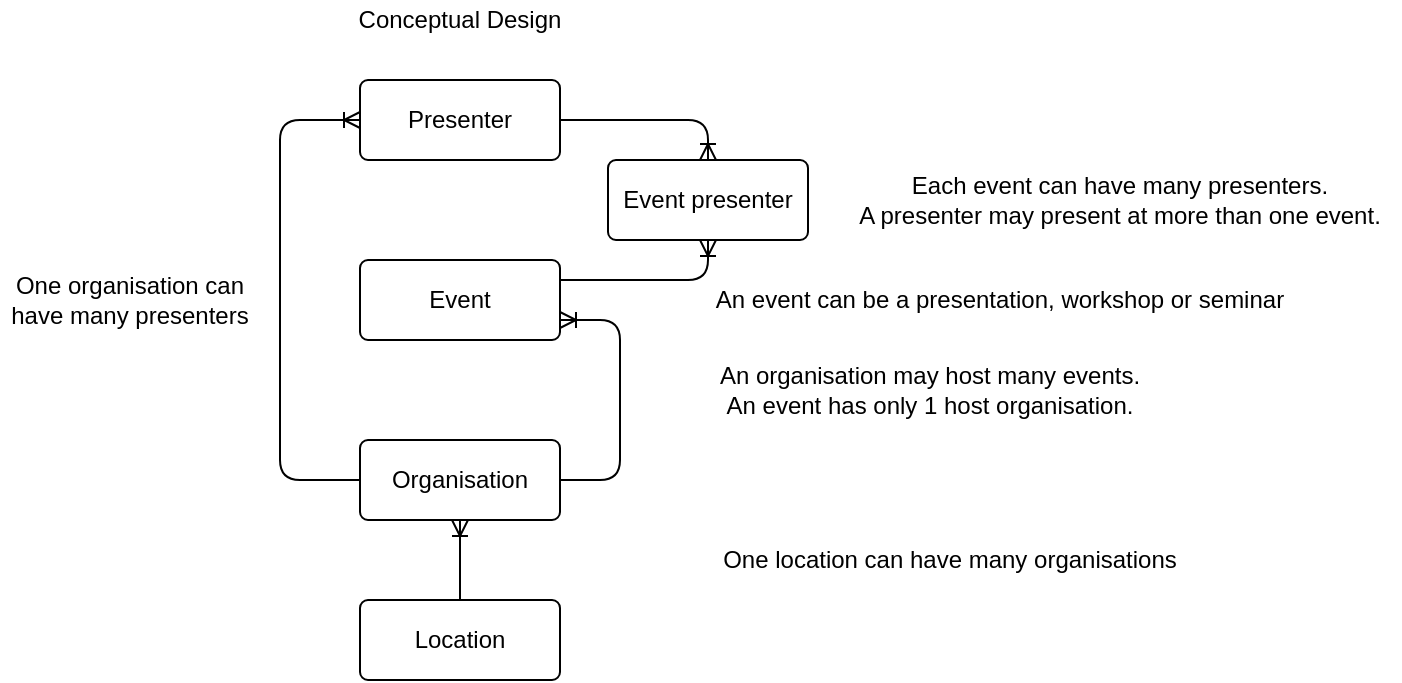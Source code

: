 <mxfile version="14.5.4" type="github">
  <diagram id="LiwJ15N01dgfeeIRayWH" name="Page-1">
    <mxGraphModel dx="784" dy="964" grid="1" gridSize="10" guides="1" tooltips="1" connect="1" arrows="1" fold="1" page="1" pageScale="1" pageWidth="827" pageHeight="1169" math="0" shadow="0">
      <root>
        <mxCell id="0" />
        <mxCell id="1" parent="0" />
        <mxCell id="Hq5LUID9zLeDu0aCojfT-1" value="Presenter" style="rounded=1;arcSize=10;whiteSpace=wrap;html=1;align=center;" vertex="1" parent="1">
          <mxGeometry x="190" y="60" width="100" height="40" as="geometry" />
        </mxCell>
        <mxCell id="Hq5LUID9zLeDu0aCojfT-2" value="Event" style="rounded=1;arcSize=10;whiteSpace=wrap;html=1;align=center;" vertex="1" parent="1">
          <mxGeometry x="190" y="150" width="100" height="40" as="geometry" />
        </mxCell>
        <mxCell id="Hq5LUID9zLeDu0aCojfT-24" style="edgeStyle=orthogonalEdgeStyle;rounded=1;orthogonalLoop=1;jettySize=auto;html=1;exitX=1;exitY=0.5;exitDx=0;exitDy=0;strokeColor=#000000;entryX=1;entryY=0.5;entryDx=0;entryDy=0;" edge="1" parent="1" source="Hq5LUID9zLeDu0aCojfT-4" target="Hq5LUID9zLeDu0aCojfT-4">
          <mxGeometry relative="1" as="geometry">
            <mxPoint x="220" y="260" as="targetPoint" />
          </mxGeometry>
        </mxCell>
        <mxCell id="Hq5LUID9zLeDu0aCojfT-4" value="Organisation" style="rounded=1;arcSize=10;whiteSpace=wrap;html=1;align=center;" vertex="1" parent="1">
          <mxGeometry x="190" y="240" width="100" height="40" as="geometry" />
        </mxCell>
        <mxCell id="Hq5LUID9zLeDu0aCojfT-9" value="" style="edgeStyle=entityRelationEdgeStyle;fontSize=12;html=1;endArrow=ERoneToMany;entryX=1;entryY=0.75;entryDx=0;entryDy=0;exitX=1;exitY=0.5;exitDx=0;exitDy=0;" edge="1" parent="1" source="Hq5LUID9zLeDu0aCojfT-4" target="Hq5LUID9zLeDu0aCojfT-2">
          <mxGeometry width="100" height="100" relative="1" as="geometry">
            <mxPoint x="230" y="260" as="sourcePoint" />
            <mxPoint x="640" y="80" as="targetPoint" />
          </mxGeometry>
        </mxCell>
        <mxCell id="Hq5LUID9zLeDu0aCojfT-10" value="Conceptual Design" style="text;html=1;strokeColor=none;fillColor=none;align=center;verticalAlign=middle;whiteSpace=wrap;rounded=0;" vertex="1" parent="1">
          <mxGeometry x="185" y="20" width="110" height="20" as="geometry" />
        </mxCell>
        <mxCell id="Hq5LUID9zLeDu0aCojfT-13" value="Location" style="rounded=1;arcSize=10;whiteSpace=wrap;html=1;align=center;" vertex="1" parent="1">
          <mxGeometry x="190" y="320" width="100" height="40" as="geometry" />
        </mxCell>
        <mxCell id="Hq5LUID9zLeDu0aCojfT-14" value="" style="fontSize=12;html=1;endArrow=ERoneToMany;strokeColor=#000000;exitX=0.5;exitY=0;exitDx=0;exitDy=0;entryX=0.5;entryY=1;entryDx=0;entryDy=0;" edge="1" parent="1" source="Hq5LUID9zLeDu0aCojfT-13" target="Hq5LUID9zLeDu0aCojfT-4">
          <mxGeometry width="100" height="100" relative="1" as="geometry">
            <mxPoint x="170" y="350" as="sourcePoint" />
            <mxPoint x="270" y="250" as="targetPoint" />
          </mxGeometry>
        </mxCell>
        <mxCell id="Hq5LUID9zLeDu0aCojfT-15" value="&lt;div&gt;An organisation may host many events.&lt;/div&gt;&lt;div&gt;An event has only 1 host organisation.&lt;/div&gt;  " style="text;html=1;strokeColor=none;fillColor=none;align=center;verticalAlign=middle;whiteSpace=wrap;rounded=0;" vertex="1" parent="1">
          <mxGeometry x="360" y="190" width="230" height="50" as="geometry" />
        </mxCell>
        <mxCell id="Hq5LUID9zLeDu0aCojfT-16" value="An event can be a presentation, workshop or seminar" style="text;html=1;strokeColor=none;fillColor=none;align=center;verticalAlign=middle;whiteSpace=wrap;rounded=0;" vertex="1" parent="1">
          <mxGeometry x="355" y="160" width="310" height="20" as="geometry" />
        </mxCell>
        <mxCell id="Hq5LUID9zLeDu0aCojfT-17" value="&lt;div&gt;Each event can have many presenters. &lt;br&gt;&lt;/div&gt;&lt;div&gt;A presenter may present at more than one event.&lt;/div&gt;" style="text;html=1;strokeColor=none;fillColor=none;align=center;verticalAlign=middle;whiteSpace=wrap;rounded=0;" vertex="1" parent="1">
          <mxGeometry x="430" y="90" width="280" height="60" as="geometry" />
        </mxCell>
        <mxCell id="Hq5LUID9zLeDu0aCojfT-18" value="One location can have many organisations" style="text;html=1;strokeColor=none;fillColor=none;align=center;verticalAlign=middle;whiteSpace=wrap;rounded=0;" vertex="1" parent="1">
          <mxGeometry x="355" y="290" width="260" height="20" as="geometry" />
        </mxCell>
        <mxCell id="Hq5LUID9zLeDu0aCojfT-23" value="" style="edgeStyle=orthogonalEdgeStyle;fontSize=12;html=1;endArrow=ERoneToMany;strokeColor=#000000;entryX=0;entryY=0.5;entryDx=0;entryDy=0;" edge="1" parent="1" target="Hq5LUID9zLeDu0aCojfT-1">
          <mxGeometry width="100" height="100" relative="1" as="geometry">
            <mxPoint x="190" y="260" as="sourcePoint" />
            <mxPoint x="60" y="60" as="targetPoint" />
            <Array as="points">
              <mxPoint x="190" y="260" />
              <mxPoint x="150" y="260" />
              <mxPoint x="150" y="80" />
            </Array>
          </mxGeometry>
        </mxCell>
        <mxCell id="Hq5LUID9zLeDu0aCojfT-25" value="One organisation can have many presenters" style="text;html=1;strokeColor=none;fillColor=none;align=center;verticalAlign=middle;whiteSpace=wrap;rounded=0;" vertex="1" parent="1">
          <mxGeometry x="10" y="145" width="130" height="50" as="geometry" />
        </mxCell>
        <mxCell id="Hq5LUID9zLeDu0aCojfT-27" value="Event presenter" style="rounded=1;arcSize=10;whiteSpace=wrap;html=1;align=center;" vertex="1" parent="1">
          <mxGeometry x="314" y="100" width="100" height="40" as="geometry" />
        </mxCell>
        <mxCell id="Hq5LUID9zLeDu0aCojfT-28" value="" style="edgeStyle=orthogonalEdgeStyle;fontSize=12;html=1;endArrow=ERoneToMany;strokeColor=#000000;exitX=1;exitY=0.25;exitDx=0;exitDy=0;entryX=0.5;entryY=1;entryDx=0;entryDy=0;" edge="1" parent="1" source="Hq5LUID9zLeDu0aCojfT-2" target="Hq5LUID9zLeDu0aCojfT-27">
          <mxGeometry width="100" height="100" relative="1" as="geometry">
            <mxPoint x="300" y="330" as="sourcePoint" />
            <mxPoint x="400" y="230" as="targetPoint" />
          </mxGeometry>
        </mxCell>
        <mxCell id="Hq5LUID9zLeDu0aCojfT-29" value="" style="edgeStyle=orthogonalEdgeStyle;fontSize=12;html=1;endArrow=ERoneToMany;strokeColor=#000000;exitX=1;exitY=0.5;exitDx=0;exitDy=0;entryX=0.5;entryY=0;entryDx=0;entryDy=0;" edge="1" parent="1" source="Hq5LUID9zLeDu0aCojfT-1" target="Hq5LUID9zLeDu0aCojfT-27">
          <mxGeometry width="100" height="100" relative="1" as="geometry">
            <mxPoint x="300" y="330" as="sourcePoint" />
            <mxPoint x="400" y="230" as="targetPoint" />
          </mxGeometry>
        </mxCell>
      </root>
    </mxGraphModel>
  </diagram>
</mxfile>
